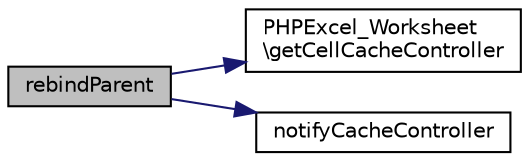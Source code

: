 digraph "rebindParent"
{
  edge [fontname="Helvetica",fontsize="10",labelfontname="Helvetica",labelfontsize="10"];
  node [fontname="Helvetica",fontsize="10",shape=record];
  rankdir="LR";
  Node335 [label="rebindParent",height=0.2,width=0.4,color="black", fillcolor="grey75", style="filled", fontcolor="black"];
  Node335 -> Node336 [color="midnightblue",fontsize="10",style="solid",fontname="Helvetica"];
  Node336 [label="PHPExcel_Worksheet\l\\getCellCacheController",height=0.2,width=0.4,color="black", fillcolor="white", style="filled",URL="$class_p_h_p_excel___worksheet.html#a38cf24dec647493828badc75f23559b2"];
  Node335 -> Node337 [color="midnightblue",fontsize="10",style="solid",fontname="Helvetica"];
  Node337 [label="notifyCacheController",height=0.2,width=0.4,color="black", fillcolor="white", style="filled",URL="$class_p_h_p_excel___cell.html#a0bd16d7974d8f077e52be4fcb2a51d34"];
}
